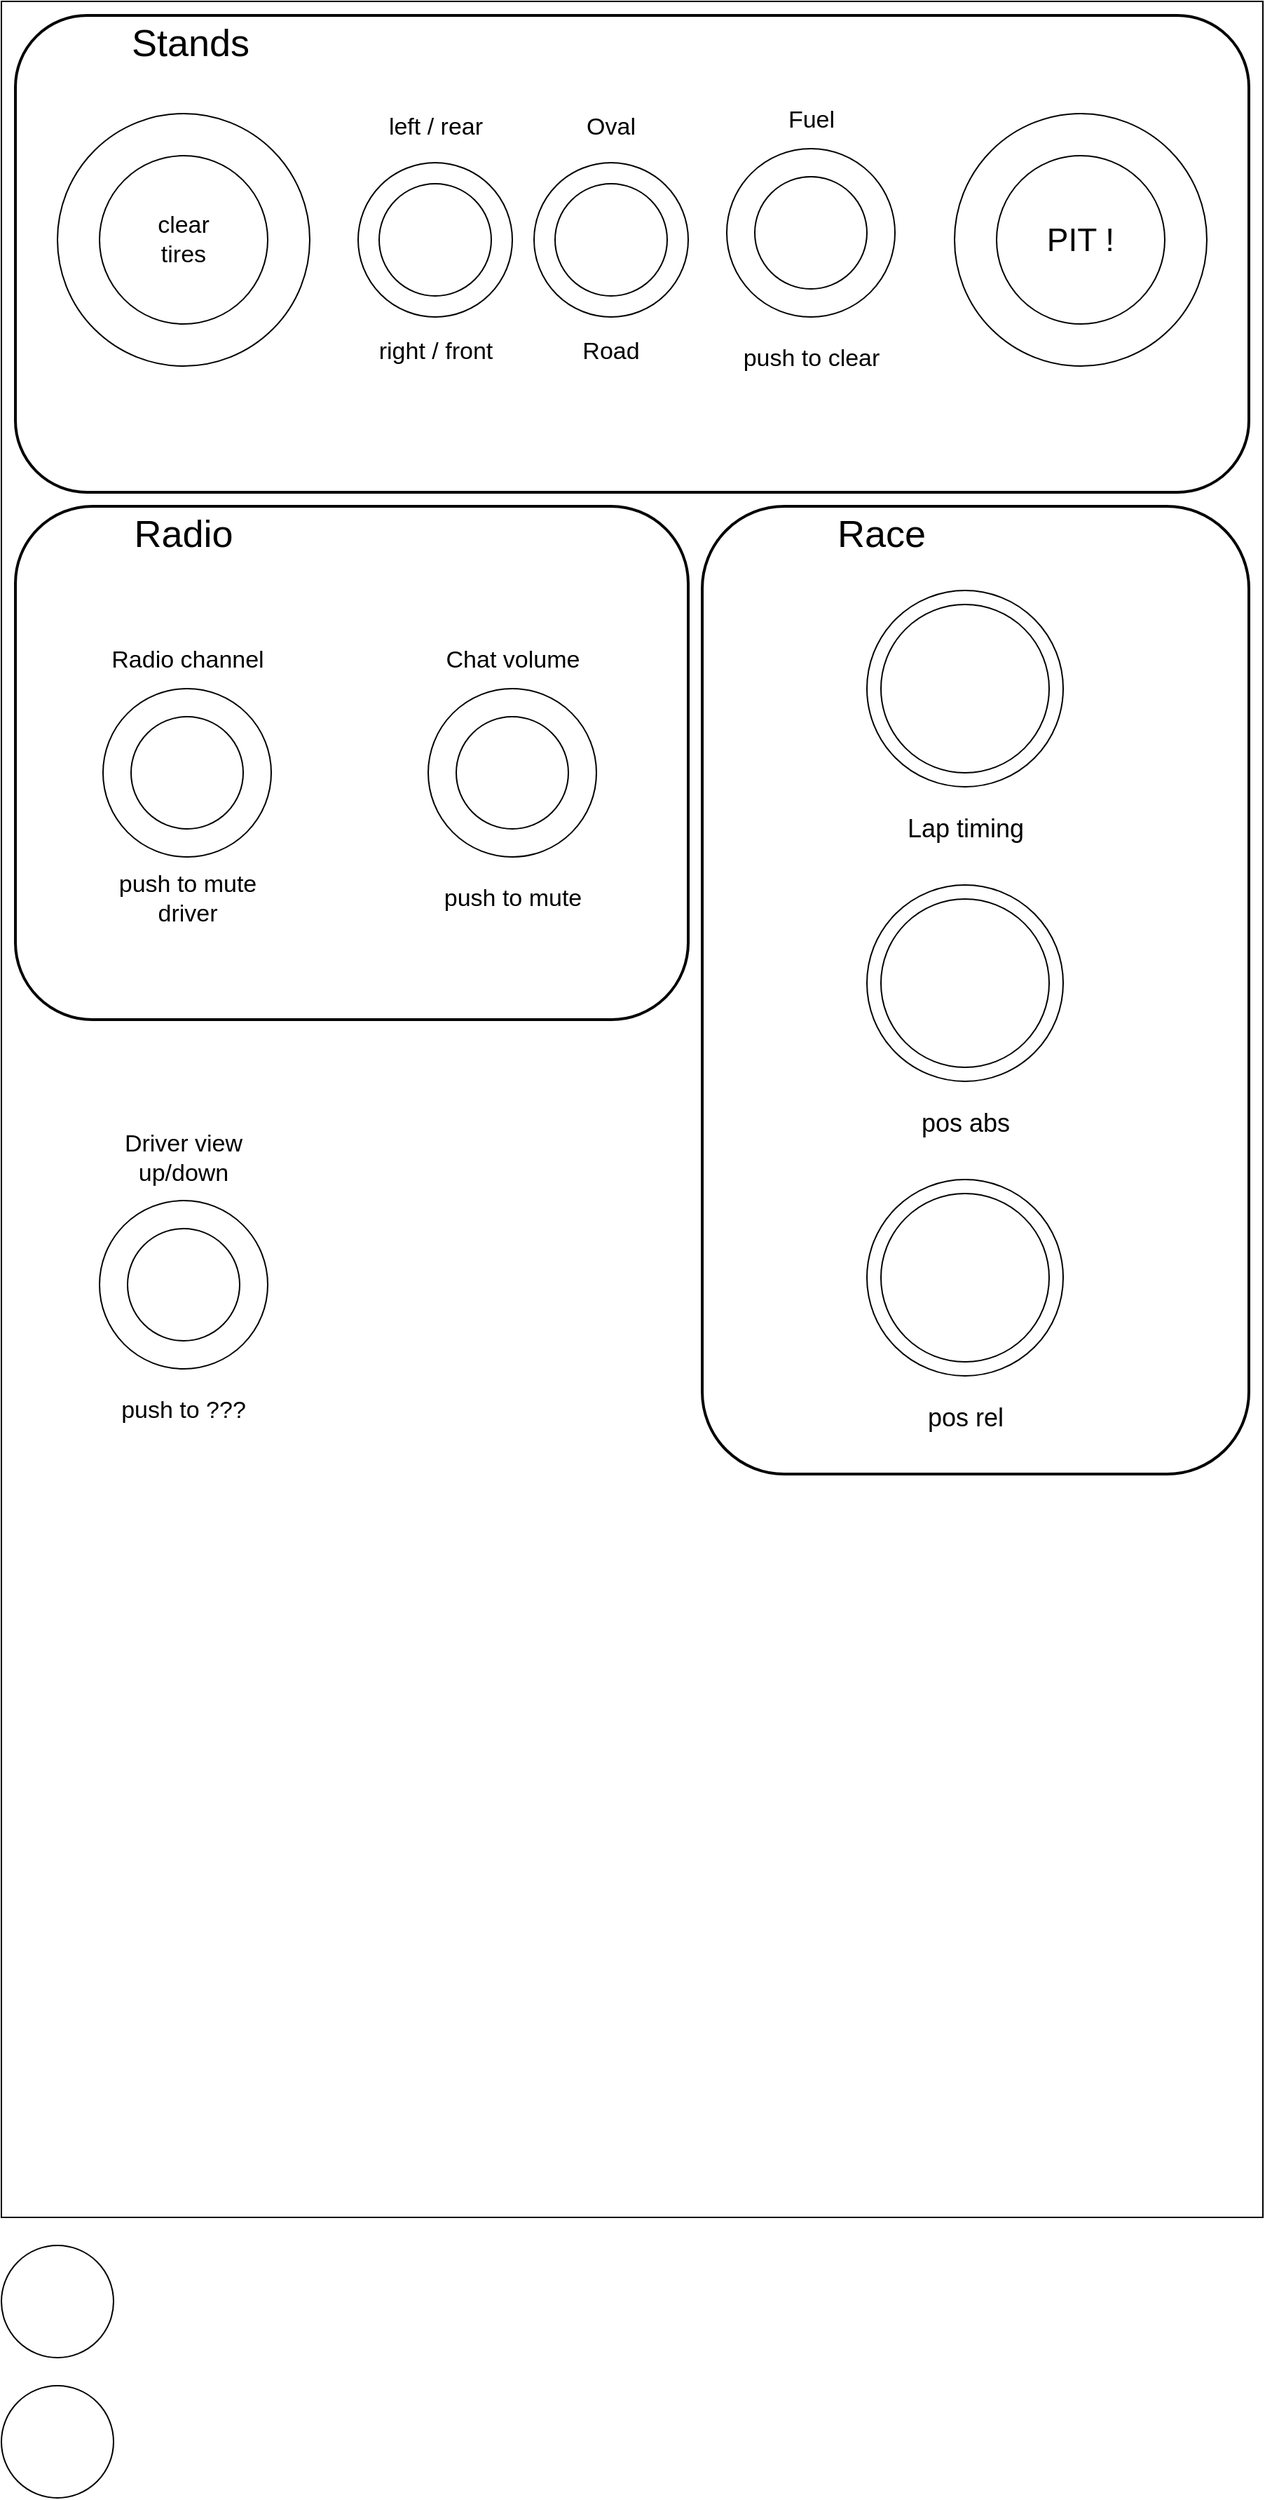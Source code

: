 <mxfile version="10.5.9" type="device"><diagram id="o5IiPan9bsy96xhFBuLz" name="Page-1"><mxGraphModel dx="2288" dy="1890" grid="1" gridSize="10" guides="1" tooltips="1" connect="1" arrows="1" fold="1" page="1" pageScale="1" pageWidth="827" pageHeight="1169" math="0" shadow="0"><root><mxCell id="0"/><mxCell id="1" parent="0"/><mxCell id="8hC0ZNFDPjEm4xWxmixi-2" value="" style="rounded=0;whiteSpace=wrap;html=1;" vertex="1" parent="1"><mxGeometry x="40" y="40" width="900" height="1580" as="geometry"/></mxCell><mxCell id="8hC0ZNFDPjEm4xWxmixi-8" value="" style="ellipse;whiteSpace=wrap;html=1;aspect=fixed;" vertex="1" parent="1"><mxGeometry x="657.5" y="460" width="140" height="140" as="geometry"/></mxCell><mxCell id="8hC0ZNFDPjEm4xWxmixi-3" value="" style="ellipse;whiteSpace=wrap;html=1;aspect=fixed;" vertex="1" parent="1"><mxGeometry x="720" y="120" width="180" height="180" as="geometry"/></mxCell><mxCell id="8hC0ZNFDPjEm4xWxmixi-4" value="&lt;font style=&quot;font-size: 23px&quot;&gt;PIT !&lt;/font&gt;" style="ellipse;whiteSpace=wrap;html=1;aspect=fixed;" vertex="1" parent="1"><mxGeometry x="750" y="150" width="120" height="120" as="geometry"/></mxCell><mxCell id="8hC0ZNFDPjEm4xWxmixi-5" value="" style="ellipse;whiteSpace=wrap;html=1;aspect=fixed;" vertex="1" parent="1"><mxGeometry x="80" y="120" width="180" height="180" as="geometry"/></mxCell><mxCell id="8hC0ZNFDPjEm4xWxmixi-6" value="&lt;font style=&quot;font-size: 17px&quot;&gt;clear&lt;br&gt;tires&lt;/font&gt;&lt;br&gt;" style="ellipse;whiteSpace=wrap;html=1;aspect=fixed;" vertex="1" parent="1"><mxGeometry x="110" y="150" width="120" height="120" as="geometry"/></mxCell><mxCell id="8hC0ZNFDPjEm4xWxmixi-7" value="" style="ellipse;whiteSpace=wrap;html=1;aspect=fixed;" vertex="1" parent="1"><mxGeometry x="667.5" y="470" width="120" height="120" as="geometry"/></mxCell><mxCell id="8hC0ZNFDPjEm4xWxmixi-9" value="" style="ellipse;whiteSpace=wrap;html=1;aspect=fixed;" vertex="1" parent="1"><mxGeometry x="294.5" y="155" width="110" height="110" as="geometry"/></mxCell><mxCell id="8hC0ZNFDPjEm4xWxmixi-10" value="" style="ellipse;whiteSpace=wrap;html=1;aspect=fixed;" vertex="1" parent="1"><mxGeometry x="309.5" y="170" width="80" height="80" as="geometry"/></mxCell><mxCell id="8hC0ZNFDPjEm4xWxmixi-11" value="&lt;font style=&quot;font-size: 17px&quot;&gt;left / rear&lt;/font&gt;" style="text;html=1;strokeColor=none;fillColor=none;align=center;verticalAlign=middle;whiteSpace=wrap;rounded=0;" vertex="1" parent="1"><mxGeometry x="295.5" y="120" width="108" height="20" as="geometry"/></mxCell><mxCell id="8hC0ZNFDPjEm4xWxmixi-12" value="&lt;font style=&quot;font-size: 17px&quot;&gt;right / front&lt;/font&gt;" style="text;html=1;strokeColor=none;fillColor=none;align=center;verticalAlign=middle;whiteSpace=wrap;rounded=0;" vertex="1" parent="1"><mxGeometry x="295.5" y="280" width="108" height="20" as="geometry"/></mxCell><mxCell id="8hC0ZNFDPjEm4xWxmixi-13" value="" style="ellipse;whiteSpace=wrap;html=1;aspect=fixed;" vertex="1" parent="1"><mxGeometry x="40" y="1640" width="80" height="80" as="geometry"/></mxCell><mxCell id="8hC0ZNFDPjEm4xWxmixi-14" value="" style="ellipse;whiteSpace=wrap;html=1;aspect=fixed;" vertex="1" parent="1"><mxGeometry x="40" y="1740" width="80" height="80" as="geometry"/></mxCell><mxCell id="8hC0ZNFDPjEm4xWxmixi-15" value="" style="ellipse;whiteSpace=wrap;html=1;aspect=fixed;" vertex="1" parent="1"><mxGeometry x="557.5" y="145" width="120" height="120" as="geometry"/></mxCell><mxCell id="8hC0ZNFDPjEm4xWxmixi-16" value="" style="ellipse;whiteSpace=wrap;html=1;aspect=fixed;" vertex="1" parent="1"><mxGeometry x="577.5" y="165" width="80" height="80" as="geometry"/></mxCell><mxCell id="8hC0ZNFDPjEm4xWxmixi-17" value="&lt;font style=&quot;font-size: 17px&quot;&gt;Fuel&lt;/font&gt;" style="text;html=1;strokeColor=none;fillColor=none;align=center;verticalAlign=middle;whiteSpace=wrap;rounded=0;" vertex="1" parent="1"><mxGeometry x="563.5" y="115" width="108" height="20" as="geometry"/></mxCell><mxCell id="8hC0ZNFDPjEm4xWxmixi-18" value="&lt;font style=&quot;font-size: 17px&quot;&gt;push to clear&lt;/font&gt;" style="text;html=1;strokeColor=none;fillColor=none;align=center;verticalAlign=middle;whiteSpace=wrap;rounded=0;" vertex="1" parent="1"><mxGeometry x="563.5" y="285" width="108" height="20" as="geometry"/></mxCell><mxCell id="8hC0ZNFDPjEm4xWxmixi-19" value="" style="ellipse;whiteSpace=wrap;html=1;aspect=fixed;" vertex="1" parent="1"><mxGeometry x="420" y="155" width="110" height="110" as="geometry"/></mxCell><mxCell id="8hC0ZNFDPjEm4xWxmixi-20" value="" style="ellipse;whiteSpace=wrap;html=1;aspect=fixed;" vertex="1" parent="1"><mxGeometry x="435" y="170" width="80" height="80" as="geometry"/></mxCell><mxCell id="8hC0ZNFDPjEm4xWxmixi-21" value="&lt;font style=&quot;font-size: 17px&quot;&gt;Oval&lt;/font&gt;" style="text;html=1;strokeColor=none;fillColor=none;align=center;verticalAlign=middle;whiteSpace=wrap;rounded=0;" vertex="1" parent="1"><mxGeometry x="421" y="120" width="108" height="20" as="geometry"/></mxCell><mxCell id="8hC0ZNFDPjEm4xWxmixi-22" value="&lt;font style=&quot;font-size: 17px&quot;&gt;Road&lt;/font&gt;" style="text;html=1;strokeColor=none;fillColor=none;align=center;verticalAlign=middle;whiteSpace=wrap;rounded=0;" vertex="1" parent="1"><mxGeometry x="421" y="280" width="108" height="20" as="geometry"/></mxCell><mxCell id="8hC0ZNFDPjEm4xWxmixi-23" value="" style="rounded=1;whiteSpace=wrap;html=1;strokeWidth=2;gradientColor=none;fillColor=none;" vertex="1" parent="1"><mxGeometry x="50" y="50" width="880" height="340" as="geometry"/></mxCell><mxCell id="8hC0ZNFDPjEm4xWxmixi-24" value="&lt;font style=&quot;font-size: 27px&quot;&gt;Stands&lt;/font&gt;" style="text;html=1;strokeColor=none;fillColor=none;align=center;verticalAlign=middle;whiteSpace=wrap;rounded=0;" vertex="1" parent="1"><mxGeometry x="100" y="50" width="150" height="40" as="geometry"/></mxCell><mxCell id="8hC0ZNFDPjEm4xWxmixi-25" value="" style="ellipse;whiteSpace=wrap;html=1;aspect=fixed;" vertex="1" parent="1"><mxGeometry x="112.5" y="530" width="120" height="120" as="geometry"/></mxCell><mxCell id="8hC0ZNFDPjEm4xWxmixi-26" value="" style="ellipse;whiteSpace=wrap;html=1;aspect=fixed;" vertex="1" parent="1"><mxGeometry x="132.5" y="550" width="80" height="80" as="geometry"/></mxCell><mxCell id="8hC0ZNFDPjEm4xWxmixi-27" value="&lt;font style=&quot;font-size: 17px&quot;&gt;Radio channel&lt;/font&gt;" style="text;html=1;strokeColor=none;fillColor=none;align=center;verticalAlign=middle;whiteSpace=wrap;rounded=0;" vertex="1" parent="1"><mxGeometry x="110.5" y="500" width="124" height="20" as="geometry"/></mxCell><mxCell id="8hC0ZNFDPjEm4xWxmixi-28" value="&lt;font style=&quot;font-size: 17px&quot;&gt;push to mute driver&lt;/font&gt;" style="text;html=1;strokeColor=none;fillColor=none;align=center;verticalAlign=middle;whiteSpace=wrap;rounded=0;" vertex="1" parent="1"><mxGeometry x="118.5" y="670" width="108" height="20" as="geometry"/></mxCell><mxCell id="8hC0ZNFDPjEm4xWxmixi-29" value="" style="ellipse;whiteSpace=wrap;html=1;aspect=fixed;" vertex="1" parent="1"><mxGeometry x="344.5" y="530" width="120" height="120" as="geometry"/></mxCell><mxCell id="8hC0ZNFDPjEm4xWxmixi-30" value="" style="ellipse;whiteSpace=wrap;html=1;aspect=fixed;" vertex="1" parent="1"><mxGeometry x="364.5" y="550" width="80" height="80" as="geometry"/></mxCell><mxCell id="8hC0ZNFDPjEm4xWxmixi-31" value="&lt;font style=&quot;font-size: 17px&quot;&gt;Chat volume&lt;/font&gt;" style="text;html=1;strokeColor=none;fillColor=none;align=center;verticalAlign=middle;whiteSpace=wrap;rounded=0;" vertex="1" parent="1"><mxGeometry x="342.5" y="500" width="124" height="20" as="geometry"/></mxCell><mxCell id="8hC0ZNFDPjEm4xWxmixi-32" value="&lt;font style=&quot;font-size: 17px&quot;&gt;push to mute&lt;/font&gt;" style="text;html=1;strokeColor=none;fillColor=none;align=center;verticalAlign=middle;whiteSpace=wrap;rounded=0;" vertex="1" parent="1"><mxGeometry x="350.5" y="670" width="108" height="20" as="geometry"/></mxCell><mxCell id="8hC0ZNFDPjEm4xWxmixi-33" value="" style="rounded=1;whiteSpace=wrap;html=1;strokeWidth=2;fillColor=none;gradientColor=none;" vertex="1" parent="1"><mxGeometry x="50" y="400" width="480" height="366" as="geometry"/></mxCell><mxCell id="8hC0ZNFDPjEm4xWxmixi-34" value="&lt;font style=&quot;font-size: 27px&quot;&gt;Radio&lt;/font&gt;" style="text;html=1;strokeColor=none;fillColor=none;align=center;verticalAlign=middle;whiteSpace=wrap;rounded=0;" vertex="1" parent="1"><mxGeometry x="95" y="400" width="150" height="40" as="geometry"/></mxCell><mxCell id="8hC0ZNFDPjEm4xWxmixi-35" value="&lt;font style=&quot;font-size: 18px&quot;&gt;Lap timing&lt;/font&gt;" style="text;html=1;strokeColor=none;fillColor=none;align=center;verticalAlign=middle;whiteSpace=wrap;rounded=0;" vertex="1" parent="1"><mxGeometry x="672.5" y="620" width="110" height="20" as="geometry"/></mxCell><mxCell id="8hC0ZNFDPjEm4xWxmixi-37" value="" style="ellipse;whiteSpace=wrap;html=1;aspect=fixed;" vertex="1" parent="1"><mxGeometry x="657.5" y="670" width="140" height="140" as="geometry"/></mxCell><mxCell id="8hC0ZNFDPjEm4xWxmixi-38" value="" style="ellipse;whiteSpace=wrap;html=1;aspect=fixed;" vertex="1" parent="1"><mxGeometry x="667.5" y="680" width="120" height="120" as="geometry"/></mxCell><mxCell id="8hC0ZNFDPjEm4xWxmixi-39" value="&lt;font style=&quot;font-size: 18px&quot;&gt;pos abs&lt;/font&gt;" style="text;html=1;strokeColor=none;fillColor=none;align=center;verticalAlign=middle;whiteSpace=wrap;rounded=0;" vertex="1" parent="1"><mxGeometry x="672.5" y="830" width="110" height="20" as="geometry"/></mxCell><mxCell id="8hC0ZNFDPjEm4xWxmixi-40" value="" style="ellipse;whiteSpace=wrap;html=1;aspect=fixed;" vertex="1" parent="1"><mxGeometry x="657.5" y="880" width="140" height="140" as="geometry"/></mxCell><mxCell id="8hC0ZNFDPjEm4xWxmixi-41" value="" style="ellipse;whiteSpace=wrap;html=1;aspect=fixed;" vertex="1" parent="1"><mxGeometry x="667.5" y="890" width="120" height="120" as="geometry"/></mxCell><mxCell id="8hC0ZNFDPjEm4xWxmixi-42" value="&lt;font style=&quot;font-size: 18px&quot;&gt;pos rel&lt;/font&gt;" style="text;html=1;strokeColor=none;fillColor=none;align=center;verticalAlign=middle;whiteSpace=wrap;rounded=0;" vertex="1" parent="1"><mxGeometry x="672.5" y="1040" width="110" height="20" as="geometry"/></mxCell><mxCell id="8hC0ZNFDPjEm4xWxmixi-43" value="" style="rounded=1;whiteSpace=wrap;html=1;strokeWidth=2;fillColor=none;gradientColor=none;" vertex="1" parent="1"><mxGeometry x="540" y="400" width="390" height="690" as="geometry"/></mxCell><mxCell id="8hC0ZNFDPjEm4xWxmixi-44" value="&lt;font style=&quot;font-size: 27px&quot;&gt;Race&lt;/font&gt;" style="text;html=1;strokeColor=none;fillColor=none;align=center;verticalAlign=middle;whiteSpace=wrap;rounded=0;" vertex="1" parent="1"><mxGeometry x="592.5" y="400" width="150" height="40" as="geometry"/></mxCell><mxCell id="8hC0ZNFDPjEm4xWxmixi-45" value="" style="ellipse;whiteSpace=wrap;html=1;aspect=fixed;" vertex="1" parent="1"><mxGeometry x="110" y="895" width="120" height="120" as="geometry"/></mxCell><mxCell id="8hC0ZNFDPjEm4xWxmixi-46" value="" style="ellipse;whiteSpace=wrap;html=1;aspect=fixed;" vertex="1" parent="1"><mxGeometry x="130" y="915" width="80" height="80" as="geometry"/></mxCell><mxCell id="8hC0ZNFDPjEm4xWxmixi-47" value="&lt;font style=&quot;font-size: 17px&quot;&gt;Driver view up/down&lt;/font&gt;" style="text;html=1;strokeColor=none;fillColor=none;align=center;verticalAlign=middle;whiteSpace=wrap;rounded=0;" vertex="1" parent="1"><mxGeometry x="108" y="845" width="124" height="40" as="geometry"/></mxCell><mxCell id="8hC0ZNFDPjEm4xWxmixi-48" value="&lt;font style=&quot;font-size: 17px&quot;&gt;push to ???&lt;/font&gt;" style="text;html=1;strokeColor=none;fillColor=none;align=center;verticalAlign=middle;whiteSpace=wrap;rounded=0;" vertex="1" parent="1"><mxGeometry x="116" y="1035" width="108" height="20" as="geometry"/></mxCell></root></mxGraphModel></diagram></mxfile>